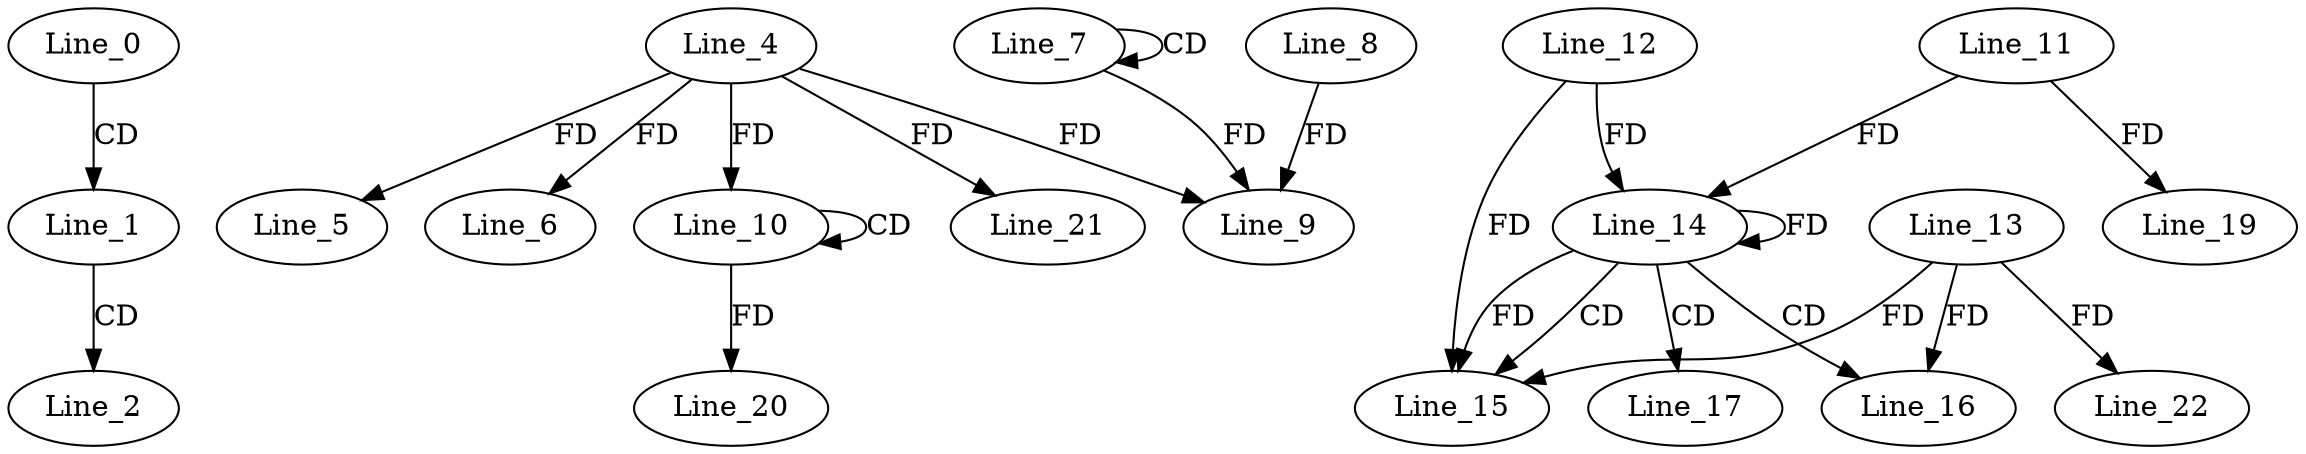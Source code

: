 digraph G {
  Line_0;
  Line_1;
  Line_2;
  Line_4;
  Line_5;
  Line_6;
  Line_7;
  Line_7;
  Line_9;
  Line_8;
  Line_9;
  Line_10;
  Line_10;
  Line_14;
  Line_12;
  Line_14;
  Line_11;
  Line_14;
  Line_15;
  Line_13;
  Line_16;
  Line_17;
  Line_19;
  Line_20;
  Line_21;
  Line_22;
  Line_0 -> Line_1 [ label="CD" ];
  Line_1 -> Line_2 [ label="CD" ];
  Line_4 -> Line_5 [ label="FD" ];
  Line_4 -> Line_6 [ label="FD" ];
  Line_7 -> Line_7 [ label="CD" ];
  Line_4 -> Line_9 [ label="FD" ];
  Line_8 -> Line_9 [ label="FD" ];
  Line_7 -> Line_9 [ label="FD" ];
  Line_10 -> Line_10 [ label="CD" ];
  Line_4 -> Line_10 [ label="FD" ];
  Line_14 -> Line_14 [ label="FD" ];
  Line_12 -> Line_14 [ label="FD" ];
  Line_11 -> Line_14 [ label="FD" ];
  Line_14 -> Line_15 [ label="CD" ];
  Line_13 -> Line_15 [ label="FD" ];
  Line_14 -> Line_15 [ label="FD" ];
  Line_12 -> Line_15 [ label="FD" ];
  Line_14 -> Line_16 [ label="CD" ];
  Line_13 -> Line_16 [ label="FD" ];
  Line_14 -> Line_17 [ label="CD" ];
  Line_11 -> Line_19 [ label="FD" ];
  Line_10 -> Line_20 [ label="FD" ];
  Line_4 -> Line_21 [ label="FD" ];
  Line_13 -> Line_22 [ label="FD" ];
}
